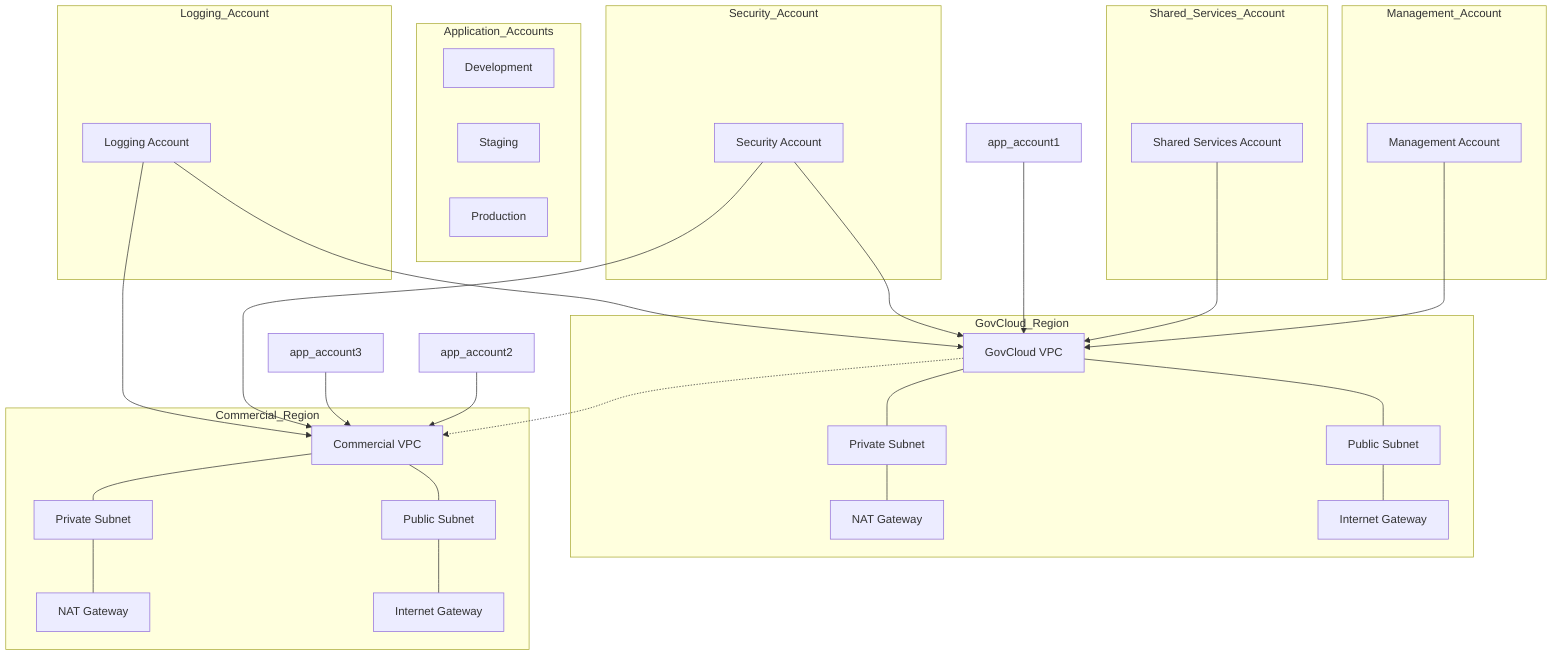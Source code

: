 graph TB
    subgraph Management_Account
        mgmt_account[Management Account]
    end

    subgraph Shared_Services_Account
        shared_services_account[Shared Services Account]
    end

    subgraph Application_Accounts
       Development[Development]
       Staging[Staging]
       Production[Production]
    end

    subgraph Security_Account
        security_account[Security Account]
    end

    subgraph Logging_Account
        logging_account[Logging Account]
    end

    subgraph GovCloud_Region
        govcloud_vpc[GovCloud VPC]
        govcloud_public_subnet[Public Subnet]
        govcloud_private_subnet[Private Subnet]
        govcloud_nat_gateway[NAT Gateway]
        govcloud_internet_gateway[Internet Gateway]
    end

    subgraph Commercial_Region
        commercial_vpc[Commercial VPC]
        commercial_public_subnet[Public Subnet]
        commercial_private_subnet[Private Subnet]
        commercial_nat_gateway[NAT Gateway]
        commercial_internet_gateway[Internet Gateway]
    end

    govcloud_vpc --- govcloud_public_subnet
    govcloud_vpc --- govcloud_private_subnet
    govcloud_public_subnet --- govcloud_internet_gateway
    govcloud_private_subnet --- govcloud_nat_gateway

    commercial_vpc --- commercial_public_subnet
    commercial_vpc --- commercial_private_subnet
    commercial_public_subnet --- commercial_internet_gateway
    commercial_private_subnet --- commercial_nat_gateway

    mgmt_account --> govcloud_vpc
    shared_services_account --> govcloud_vpc
    app_account1 --> govcloud_vpc
    app_account2 --> commercial_vpc
    app_account3 --> commercial_vpc
    security_account --> govcloud_vpc
    security_account --> commercial_vpc
    logging_account --> govcloud_vpc
    logging_account --> commercial_vpc

    govcloud_vpc -.-> commercial_vpc